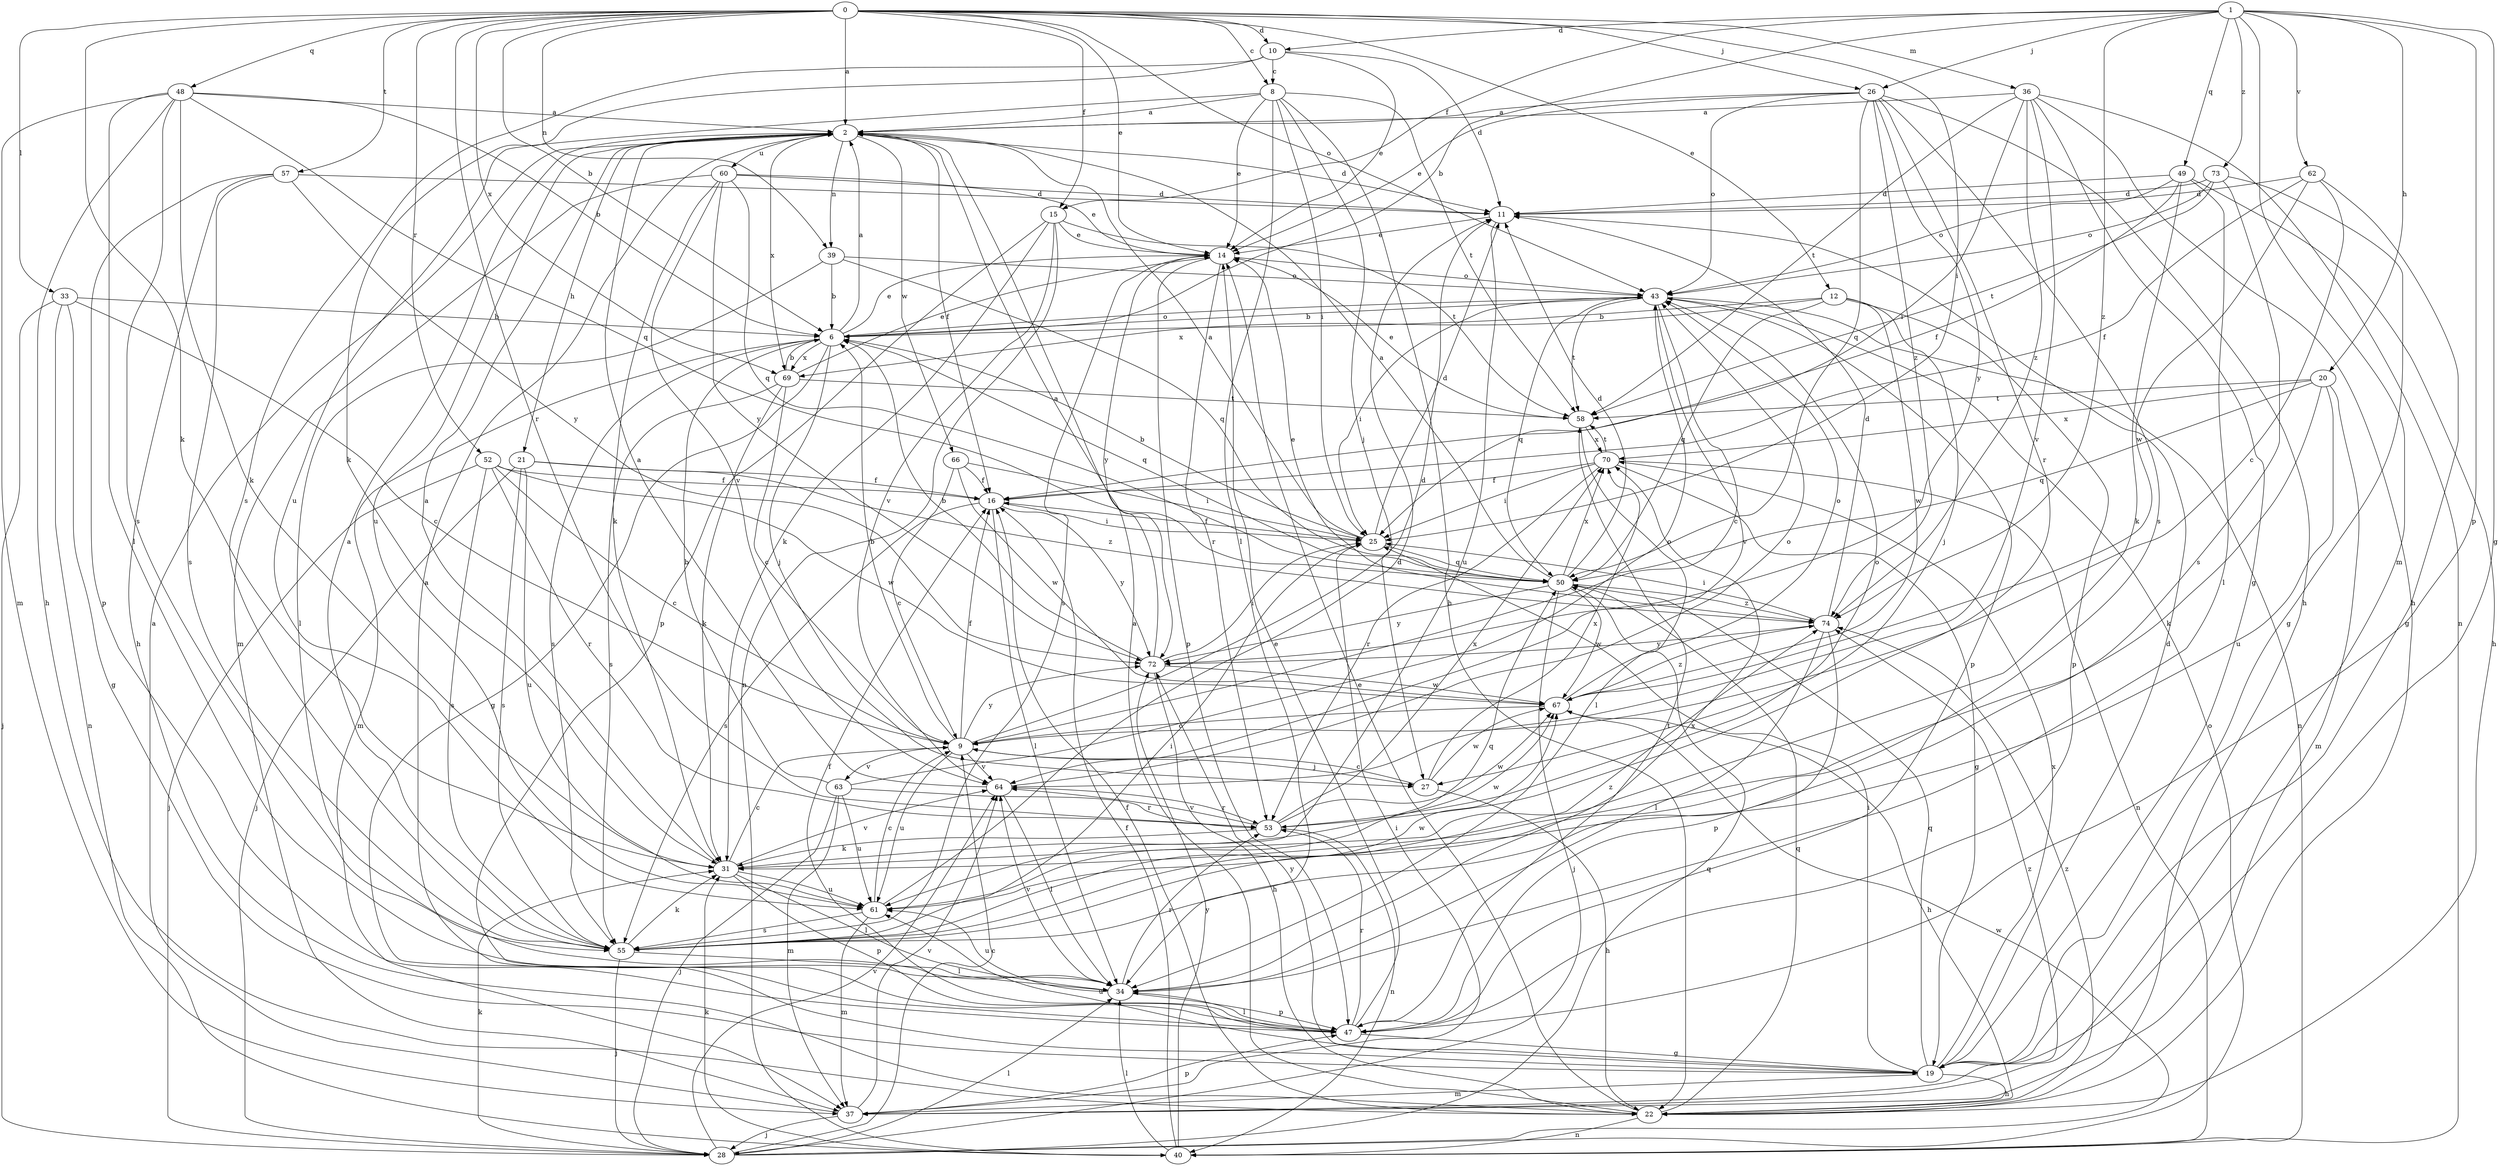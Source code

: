 strict digraph  {
0;
1;
2;
6;
8;
9;
10;
11;
12;
14;
15;
16;
19;
20;
21;
22;
25;
26;
27;
28;
31;
33;
34;
36;
37;
39;
40;
43;
47;
48;
49;
50;
52;
53;
55;
57;
58;
60;
61;
62;
63;
64;
66;
67;
69;
70;
72;
73;
74;
0 -> 2  [label=a];
0 -> 6  [label=b];
0 -> 8  [label=c];
0 -> 10  [label=d];
0 -> 12  [label=e];
0 -> 14  [label=e];
0 -> 15  [label=f];
0 -> 25  [label=i];
0 -> 26  [label=j];
0 -> 31  [label=k];
0 -> 33  [label=l];
0 -> 36  [label=m];
0 -> 39  [label=n];
0 -> 43  [label=o];
0 -> 48  [label=q];
0 -> 52  [label=r];
0 -> 53  [label=r];
0 -> 57  [label=t];
0 -> 69  [label=x];
1 -> 6  [label=b];
1 -> 10  [label=d];
1 -> 15  [label=f];
1 -> 19  [label=g];
1 -> 20  [label=h];
1 -> 26  [label=j];
1 -> 37  [label=m];
1 -> 47  [label=p];
1 -> 49  [label=q];
1 -> 62  [label=v];
1 -> 73  [label=z];
1 -> 74  [label=z];
2 -> 11  [label=d];
2 -> 16  [label=f];
2 -> 21  [label=h];
2 -> 39  [label=n];
2 -> 60  [label=u];
2 -> 61  [label=u];
2 -> 66  [label=w];
2 -> 69  [label=x];
6 -> 2  [label=a];
6 -> 14  [label=e];
6 -> 19  [label=g];
6 -> 27  [label=j];
6 -> 37  [label=m];
6 -> 43  [label=o];
6 -> 50  [label=q];
6 -> 55  [label=s];
6 -> 69  [label=x];
8 -> 2  [label=a];
8 -> 14  [label=e];
8 -> 22  [label=h];
8 -> 25  [label=i];
8 -> 27  [label=j];
8 -> 34  [label=l];
8 -> 58  [label=t];
8 -> 61  [label=u];
9 -> 6  [label=b];
9 -> 11  [label=d];
9 -> 16  [label=f];
9 -> 27  [label=j];
9 -> 61  [label=u];
9 -> 63  [label=v];
9 -> 64  [label=v];
9 -> 72  [label=y];
10 -> 8  [label=c];
10 -> 11  [label=d];
10 -> 14  [label=e];
10 -> 31  [label=k];
10 -> 55  [label=s];
11 -> 14  [label=e];
11 -> 61  [label=u];
12 -> 6  [label=b];
12 -> 27  [label=j];
12 -> 47  [label=p];
12 -> 50  [label=q];
12 -> 67  [label=w];
12 -> 69  [label=x];
14 -> 43  [label=o];
14 -> 47  [label=p];
14 -> 53  [label=r];
14 -> 55  [label=s];
14 -> 72  [label=y];
15 -> 14  [label=e];
15 -> 31  [label=k];
15 -> 40  [label=n];
15 -> 47  [label=p];
15 -> 58  [label=t];
15 -> 64  [label=v];
16 -> 25  [label=i];
16 -> 34  [label=l];
16 -> 55  [label=s];
16 -> 72  [label=y];
19 -> 11  [label=d];
19 -> 22  [label=h];
19 -> 25  [label=i];
19 -> 37  [label=m];
19 -> 50  [label=q];
19 -> 61  [label=u];
19 -> 70  [label=x];
19 -> 72  [label=y];
20 -> 31  [label=k];
20 -> 37  [label=m];
20 -> 50  [label=q];
20 -> 58  [label=t];
20 -> 61  [label=u];
20 -> 70  [label=x];
21 -> 16  [label=f];
21 -> 28  [label=j];
21 -> 55  [label=s];
21 -> 61  [label=u];
21 -> 74  [label=z];
22 -> 2  [label=a];
22 -> 14  [label=e];
22 -> 16  [label=f];
22 -> 40  [label=n];
22 -> 50  [label=q];
22 -> 74  [label=z];
25 -> 2  [label=a];
25 -> 6  [label=b];
25 -> 11  [label=d];
25 -> 16  [label=f];
25 -> 50  [label=q];
26 -> 2  [label=a];
26 -> 14  [label=e];
26 -> 22  [label=h];
26 -> 43  [label=o];
26 -> 50  [label=q];
26 -> 53  [label=r];
26 -> 55  [label=s];
26 -> 72  [label=y];
26 -> 74  [label=z];
27 -> 9  [label=c];
27 -> 22  [label=h];
27 -> 67  [label=w];
27 -> 70  [label=x];
28 -> 9  [label=c];
28 -> 31  [label=k];
28 -> 34  [label=l];
28 -> 43  [label=o];
28 -> 50  [label=q];
28 -> 64  [label=v];
28 -> 67  [label=w];
31 -> 2  [label=a];
31 -> 9  [label=c];
31 -> 34  [label=l];
31 -> 47  [label=p];
31 -> 61  [label=u];
31 -> 64  [label=v];
31 -> 67  [label=w];
33 -> 6  [label=b];
33 -> 9  [label=c];
33 -> 19  [label=g];
33 -> 28  [label=j];
33 -> 40  [label=n];
34 -> 47  [label=p];
34 -> 53  [label=r];
34 -> 61  [label=u];
34 -> 64  [label=v];
34 -> 70  [label=x];
36 -> 2  [label=a];
36 -> 19  [label=g];
36 -> 22  [label=h];
36 -> 25  [label=i];
36 -> 40  [label=n];
36 -> 58  [label=t];
36 -> 64  [label=v];
36 -> 74  [label=z];
37 -> 2  [label=a];
37 -> 25  [label=i];
37 -> 28  [label=j];
37 -> 47  [label=p];
37 -> 64  [label=v];
37 -> 74  [label=z];
39 -> 6  [label=b];
39 -> 34  [label=l];
39 -> 43  [label=o];
39 -> 50  [label=q];
40 -> 16  [label=f];
40 -> 31  [label=k];
40 -> 34  [label=l];
40 -> 72  [label=y];
43 -> 6  [label=b];
43 -> 9  [label=c];
43 -> 25  [label=i];
43 -> 40  [label=n];
43 -> 47  [label=p];
43 -> 50  [label=q];
43 -> 58  [label=t];
43 -> 64  [label=v];
47 -> 2  [label=a];
47 -> 14  [label=e];
47 -> 16  [label=f];
47 -> 19  [label=g];
47 -> 34  [label=l];
47 -> 53  [label=r];
47 -> 58  [label=t];
48 -> 2  [label=a];
48 -> 6  [label=b];
48 -> 22  [label=h];
48 -> 31  [label=k];
48 -> 34  [label=l];
48 -> 37  [label=m];
48 -> 50  [label=q];
48 -> 55  [label=s];
49 -> 11  [label=d];
49 -> 16  [label=f];
49 -> 22  [label=h];
49 -> 31  [label=k];
49 -> 34  [label=l];
49 -> 43  [label=o];
50 -> 2  [label=a];
50 -> 11  [label=d];
50 -> 28  [label=j];
50 -> 67  [label=w];
50 -> 70  [label=x];
50 -> 72  [label=y];
50 -> 74  [label=z];
52 -> 9  [label=c];
52 -> 16  [label=f];
52 -> 28  [label=j];
52 -> 53  [label=r];
52 -> 55  [label=s];
52 -> 67  [label=w];
53 -> 31  [label=k];
53 -> 40  [label=n];
53 -> 43  [label=o];
53 -> 64  [label=v];
53 -> 67  [label=w];
53 -> 70  [label=x];
55 -> 2  [label=a];
55 -> 25  [label=i];
55 -> 28  [label=j];
55 -> 31  [label=k];
55 -> 34  [label=l];
55 -> 67  [label=w];
55 -> 74  [label=z];
57 -> 11  [label=d];
57 -> 22  [label=h];
57 -> 47  [label=p];
57 -> 55  [label=s];
57 -> 72  [label=y];
58 -> 14  [label=e];
58 -> 34  [label=l];
58 -> 70  [label=x];
60 -> 11  [label=d];
60 -> 14  [label=e];
60 -> 31  [label=k];
60 -> 37  [label=m];
60 -> 50  [label=q];
60 -> 64  [label=v];
60 -> 72  [label=y];
61 -> 9  [label=c];
61 -> 11  [label=d];
61 -> 37  [label=m];
61 -> 50  [label=q];
61 -> 55  [label=s];
62 -> 9  [label=c];
62 -> 11  [label=d];
62 -> 16  [label=f];
62 -> 19  [label=g];
62 -> 67  [label=w];
63 -> 6  [label=b];
63 -> 28  [label=j];
63 -> 37  [label=m];
63 -> 43  [label=o];
63 -> 53  [label=r];
63 -> 61  [label=u];
64 -> 2  [label=a];
64 -> 34  [label=l];
64 -> 43  [label=o];
64 -> 53  [label=r];
66 -> 9  [label=c];
66 -> 16  [label=f];
66 -> 25  [label=i];
66 -> 67  [label=w];
67 -> 9  [label=c];
67 -> 22  [label=h];
67 -> 43  [label=o];
67 -> 74  [label=z];
69 -> 6  [label=b];
69 -> 9  [label=c];
69 -> 14  [label=e];
69 -> 31  [label=k];
69 -> 55  [label=s];
69 -> 58  [label=t];
70 -> 16  [label=f];
70 -> 19  [label=g];
70 -> 25  [label=i];
70 -> 40  [label=n];
70 -> 53  [label=r];
70 -> 58  [label=t];
72 -> 2  [label=a];
72 -> 6  [label=b];
72 -> 22  [label=h];
72 -> 25  [label=i];
72 -> 67  [label=w];
73 -> 11  [label=d];
73 -> 19  [label=g];
73 -> 43  [label=o];
73 -> 55  [label=s];
73 -> 58  [label=t];
74 -> 11  [label=d];
74 -> 14  [label=e];
74 -> 25  [label=i];
74 -> 34  [label=l];
74 -> 47  [label=p];
74 -> 72  [label=y];
}
